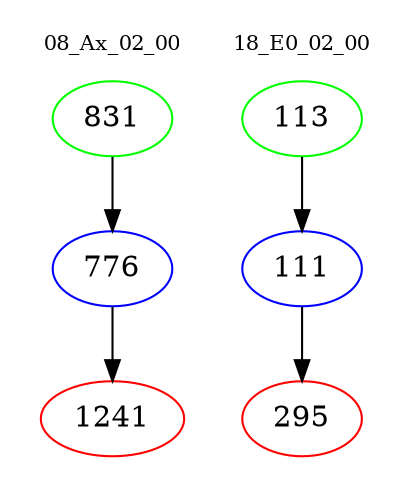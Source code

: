 digraph{
subgraph cluster_0 {
color = white
label = "08_Ax_02_00";
fontsize=10;
T0_831 [label="831", color="green"]
T0_831 -> T0_776 [color="black"]
T0_776 [label="776", color="blue"]
T0_776 -> T0_1241 [color="black"]
T0_1241 [label="1241", color="red"]
}
subgraph cluster_1 {
color = white
label = "18_E0_02_00";
fontsize=10;
T1_113 [label="113", color="green"]
T1_113 -> T1_111 [color="black"]
T1_111 [label="111", color="blue"]
T1_111 -> T1_295 [color="black"]
T1_295 [label="295", color="red"]
}
}
